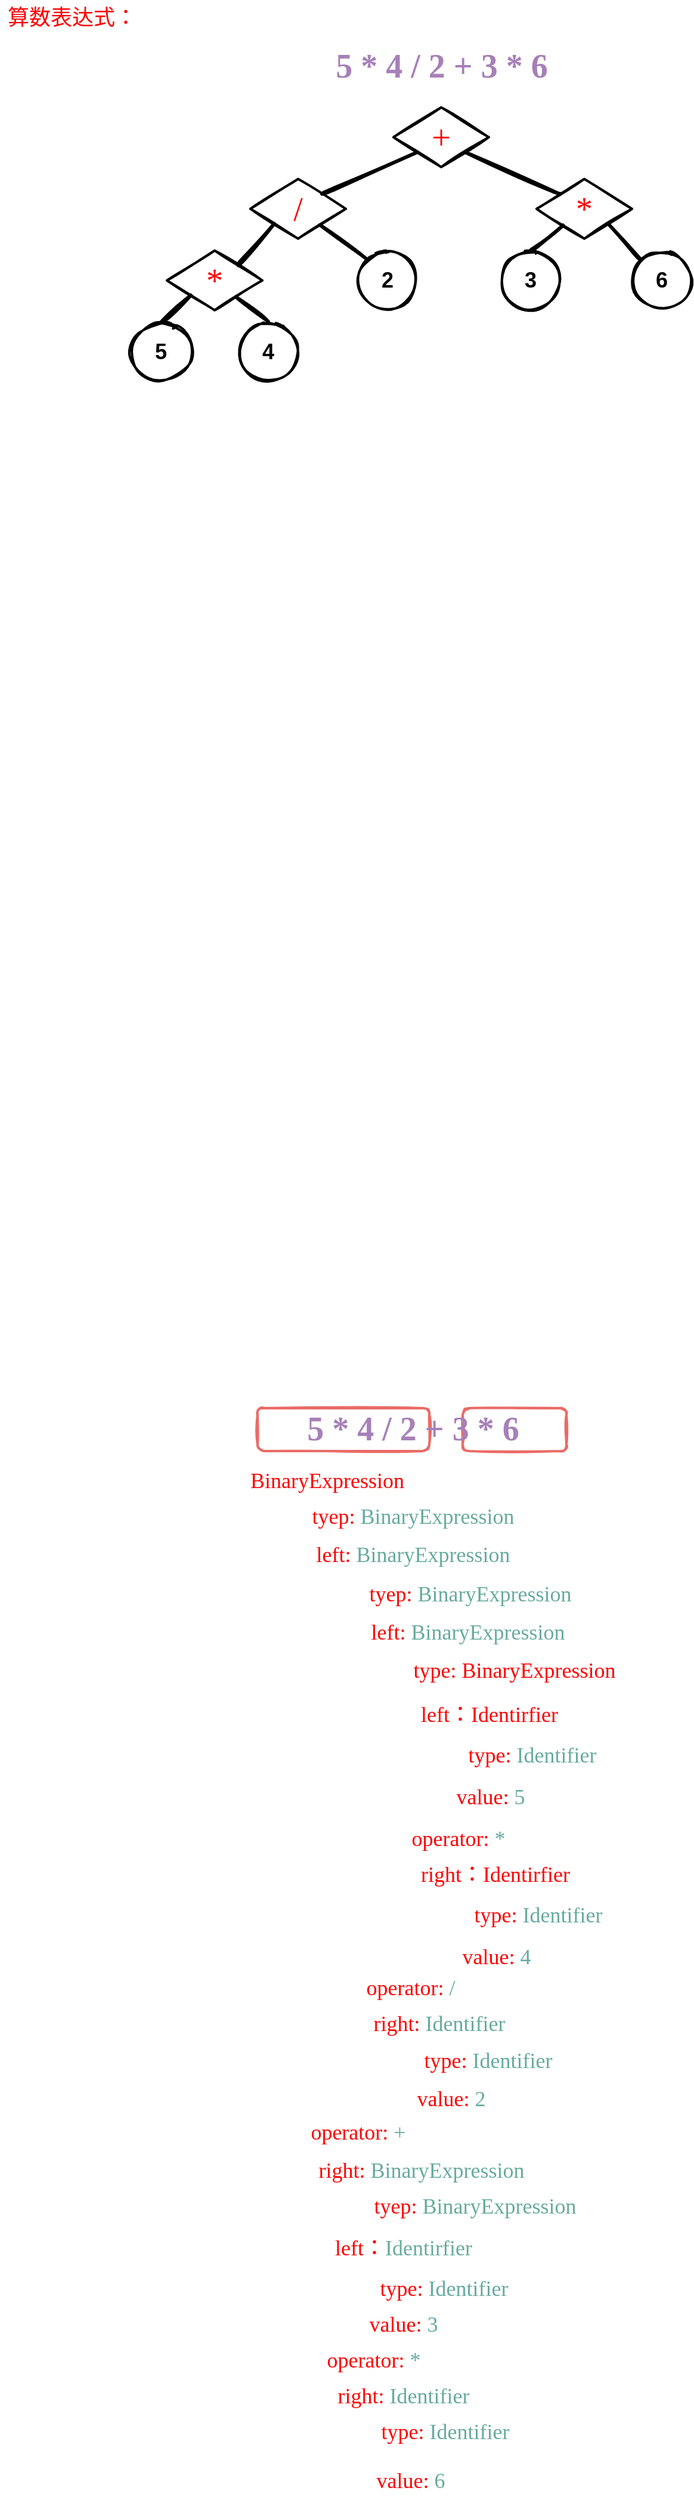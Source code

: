 <mxfile version="18.0.1" type="github">
  <diagram id="KwG3KzkdkKJEUnAlNp7N" name="第 1 页">
    <mxGraphModel dx="1226" dy="1129" grid="1" gridSize="10" guides="1" tooltips="1" connect="1" arrows="1" fold="1" page="1" pageScale="1" pageWidth="827" pageHeight="1169" math="0" shadow="0">
      <root>
        <mxCell id="0" />
        <mxCell id="1" parent="0" />
        <mxCell id="YPs2PWeKYUDRz_fuo6rX-30" value="" style="rounded=1;whiteSpace=wrap;html=1;shadow=0;sketch=1;fontFamily=Comic Sans MS;fontSize=18;fontColor=#FF0000;strokeWidth=2;strokeColor=#EA6B66;" vertex="1" parent="1">
          <mxGeometry x="438" y="1210" width="87" height="36" as="geometry" />
        </mxCell>
        <mxCell id="YPs2PWeKYUDRz_fuo6rX-27" value="" style="rounded=1;whiteSpace=wrap;html=1;fontFamily=Comic Sans MS;fontSize=18;fontColor=#FF0000;strokeWidth=2;shadow=0;sketch=1;strokeColor=#EA6B66;" vertex="1" parent="1">
          <mxGeometry x="266" y="1210" width="144" height="36" as="geometry" />
        </mxCell>
        <mxCell id="YPs2PWeKYUDRz_fuo6rX-23" value="" style="group;sketch=1;" vertex="1" connectable="0" parent="1">
          <mxGeometry x="160" y="70" width="470" height="280" as="geometry" />
        </mxCell>
        <mxCell id="YPs2PWeKYUDRz_fuo6rX-3" value="&lt;b&gt;&lt;font face=&quot;Comic Sans MS&quot; style=&quot;font-size: 28px;&quot;&gt;5 * 4 / 2 + 3 * 6&lt;/font&gt;&lt;/b&gt;" style="text;html=1;align=center;verticalAlign=middle;resizable=0;points=[];autosize=1;strokeColor=none;fillColor=none;fontColor=#A680B8;sketch=1;" vertex="1" parent="YPs2PWeKYUDRz_fuo6rX-23">
          <mxGeometry x="130" width="260" height="30" as="geometry" />
        </mxCell>
        <mxCell id="YPs2PWeKYUDRz_fuo6rX-6" value="6" style="ellipse;whiteSpace=wrap;html=1;aspect=fixed;strokeWidth=2;fontSize=18;fontStyle=1;sketch=1;" vertex="1" parent="YPs2PWeKYUDRz_fuo6rX-23">
          <mxGeometry x="420" y="170" width="50" height="50" as="geometry" />
        </mxCell>
        <mxCell id="YPs2PWeKYUDRz_fuo6rX-7" value="3" style="ellipse;whiteSpace=wrap;html=1;aspect=fixed;strokeWidth=2;fontSize=18;fontStyle=1;sketch=1;" vertex="1" parent="YPs2PWeKYUDRz_fuo6rX-23">
          <mxGeometry x="310" y="170" width="50" height="50" as="geometry" />
        </mxCell>
        <mxCell id="YPs2PWeKYUDRz_fuo6rX-8" value="2" style="ellipse;whiteSpace=wrap;html=1;aspect=fixed;strokeWidth=2;fontSize=18;fontStyle=1;sketch=1;" vertex="1" parent="YPs2PWeKYUDRz_fuo6rX-23">
          <mxGeometry x="190" y="170" width="50" height="50" as="geometry" />
        </mxCell>
        <mxCell id="YPs2PWeKYUDRz_fuo6rX-9" value="4" style="ellipse;whiteSpace=wrap;html=1;aspect=fixed;strokeWidth=2;fontSize=18;fontStyle=1;sketch=1;" vertex="1" parent="YPs2PWeKYUDRz_fuo6rX-23">
          <mxGeometry x="90" y="230" width="50" height="50" as="geometry" />
        </mxCell>
        <mxCell id="YPs2PWeKYUDRz_fuo6rX-10" value="5" style="ellipse;whiteSpace=wrap;html=1;aspect=fixed;strokeWidth=2;fontSize=18;fontStyle=1;sketch=1;" vertex="1" parent="YPs2PWeKYUDRz_fuo6rX-23">
          <mxGeometry y="230" width="50" height="50" as="geometry" />
        </mxCell>
        <mxCell id="YPs2PWeKYUDRz_fuo6rX-11" value="*" style="rhombus;whiteSpace=wrap;html=1;fontFamily=Comic Sans MS;fontSize=28;fontColor=#FF0000;strokeWidth=2;sketch=1;" vertex="1" parent="YPs2PWeKYUDRz_fuo6rX-23">
          <mxGeometry x="30" y="170" width="80" height="50" as="geometry" />
        </mxCell>
        <mxCell id="YPs2PWeKYUDRz_fuo6rX-13" style="edgeStyle=none;curved=1;orthogonalLoop=1;jettySize=auto;html=1;exitX=0.5;exitY=0;exitDx=0;exitDy=0;fontFamily=Comic Sans MS;fontSize=28;fontColor=#A680B8;endArrow=none;endFill=0;strokeWidth=3;sketch=1;" edge="1" parent="YPs2PWeKYUDRz_fuo6rX-23" source="YPs2PWeKYUDRz_fuo6rX-9" target="YPs2PWeKYUDRz_fuo6rX-11">
          <mxGeometry relative="1" as="geometry" />
        </mxCell>
        <mxCell id="YPs2PWeKYUDRz_fuo6rX-12" style="orthogonalLoop=1;jettySize=auto;html=1;exitX=0.5;exitY=0;exitDx=0;exitDy=0;entryX=0;entryY=1;entryDx=0;entryDy=0;fontFamily=Comic Sans MS;fontSize=28;fontColor=#A680B8;endArrow=none;endFill=0;curved=1;strokeWidth=3;sketch=1;" edge="1" parent="YPs2PWeKYUDRz_fuo6rX-23" source="YPs2PWeKYUDRz_fuo6rX-10" target="YPs2PWeKYUDRz_fuo6rX-11">
          <mxGeometry relative="1" as="geometry" />
        </mxCell>
        <mxCell id="YPs2PWeKYUDRz_fuo6rX-14" value="/" style="rhombus;whiteSpace=wrap;html=1;fontFamily=Comic Sans MS;fontSize=28;fontColor=#FF0000;strokeWidth=2;sketch=1;" vertex="1" parent="YPs2PWeKYUDRz_fuo6rX-23">
          <mxGeometry x="100" y="110" width="80" height="50" as="geometry" />
        </mxCell>
        <mxCell id="YPs2PWeKYUDRz_fuo6rX-16" style="edgeStyle=none;curved=1;orthogonalLoop=1;jettySize=auto;html=1;exitX=0;exitY=0;exitDx=0;exitDy=0;fontFamily=Comic Sans MS;fontSize=28;fontColor=#A680B8;endArrow=none;endFill=0;strokeWidth=3;sketch=1;" edge="1" parent="YPs2PWeKYUDRz_fuo6rX-23" source="YPs2PWeKYUDRz_fuo6rX-8" target="YPs2PWeKYUDRz_fuo6rX-14">
          <mxGeometry relative="1" as="geometry" />
        </mxCell>
        <mxCell id="YPs2PWeKYUDRz_fuo6rX-15" style="edgeStyle=none;curved=1;orthogonalLoop=1;jettySize=auto;html=1;exitX=1;exitY=0;exitDx=0;exitDy=0;entryX=0;entryY=1;entryDx=0;entryDy=0;fontFamily=Comic Sans MS;fontSize=28;fontColor=#A680B8;endArrow=none;endFill=0;strokeWidth=3;sketch=1;" edge="1" parent="YPs2PWeKYUDRz_fuo6rX-23" source="YPs2PWeKYUDRz_fuo6rX-11" target="YPs2PWeKYUDRz_fuo6rX-14">
          <mxGeometry relative="1" as="geometry" />
        </mxCell>
        <mxCell id="YPs2PWeKYUDRz_fuo6rX-17" value="*" style="rhombus;whiteSpace=wrap;html=1;fontFamily=Comic Sans MS;fontSize=28;fontColor=#FF0000;strokeWidth=2;sketch=1;" vertex="1" parent="YPs2PWeKYUDRz_fuo6rX-23">
          <mxGeometry x="340" y="110" width="80" height="50" as="geometry" />
        </mxCell>
        <mxCell id="YPs2PWeKYUDRz_fuo6rX-19" style="edgeStyle=none;curved=1;orthogonalLoop=1;jettySize=auto;html=1;exitX=0;exitY=0;exitDx=0;exitDy=0;entryX=1;entryY=1;entryDx=0;entryDy=0;fontFamily=Comic Sans MS;fontSize=28;fontColor=#A680B8;endArrow=none;endFill=0;strokeWidth=3;sketch=1;" edge="1" parent="YPs2PWeKYUDRz_fuo6rX-23" source="YPs2PWeKYUDRz_fuo6rX-6" target="YPs2PWeKYUDRz_fuo6rX-17">
          <mxGeometry relative="1" as="geometry" />
        </mxCell>
        <mxCell id="YPs2PWeKYUDRz_fuo6rX-18" style="edgeStyle=none;curved=1;orthogonalLoop=1;jettySize=auto;html=1;exitX=0.5;exitY=0;exitDx=0;exitDy=0;fontFamily=Comic Sans MS;fontSize=28;fontColor=#A680B8;endArrow=none;endFill=0;strokeWidth=3;sketch=1;" edge="1" parent="YPs2PWeKYUDRz_fuo6rX-23" source="YPs2PWeKYUDRz_fuo6rX-7" target="YPs2PWeKYUDRz_fuo6rX-17">
          <mxGeometry relative="1" as="geometry" />
        </mxCell>
        <mxCell id="YPs2PWeKYUDRz_fuo6rX-20" value="+" style="rhombus;whiteSpace=wrap;html=1;fontFamily=Comic Sans MS;fontSize=28;fontColor=#FF0000;strokeWidth=2;sketch=1;" vertex="1" parent="YPs2PWeKYUDRz_fuo6rX-23">
          <mxGeometry x="220" y="50" width="80" height="50" as="geometry" />
        </mxCell>
        <mxCell id="YPs2PWeKYUDRz_fuo6rX-21" style="edgeStyle=none;curved=1;orthogonalLoop=1;jettySize=auto;html=1;exitX=1;exitY=0;exitDx=0;exitDy=0;entryX=0;entryY=1;entryDx=0;entryDy=0;fontFamily=Comic Sans MS;fontSize=28;fontColor=#A680B8;endArrow=none;endFill=0;strokeWidth=3;sketch=1;" edge="1" parent="YPs2PWeKYUDRz_fuo6rX-23" source="YPs2PWeKYUDRz_fuo6rX-14" target="YPs2PWeKYUDRz_fuo6rX-20">
          <mxGeometry relative="1" as="geometry" />
        </mxCell>
        <mxCell id="YPs2PWeKYUDRz_fuo6rX-22" style="edgeStyle=none;curved=1;orthogonalLoop=1;jettySize=auto;html=1;exitX=0;exitY=0;exitDx=0;exitDy=0;entryX=1;entryY=1;entryDx=0;entryDy=0;fontFamily=Comic Sans MS;fontSize=28;fontColor=#A680B8;endArrow=none;endFill=0;strokeWidth=3;sketch=1;" edge="1" parent="YPs2PWeKYUDRz_fuo6rX-23" source="YPs2PWeKYUDRz_fuo6rX-17" target="YPs2PWeKYUDRz_fuo6rX-20">
          <mxGeometry relative="1" as="geometry" />
        </mxCell>
        <mxCell id="YPs2PWeKYUDRz_fuo6rX-24" value="算数表达式：" style="text;html=1;align=center;verticalAlign=middle;resizable=0;points=[];autosize=1;strokeColor=none;fillColor=none;fontSize=18;fontFamily=Comic Sans MS;fontColor=#FF0000;sketch=1;" vertex="1" parent="1">
          <mxGeometry x="50" y="30" width="120" height="30" as="geometry" />
        </mxCell>
        <mxCell id="YPs2PWeKYUDRz_fuo6rX-29" value="&lt;b style=&quot;color: rgb(166, 128, 184); font-family: Helvetica; font-size: 12px;&quot;&gt;&lt;font style=&quot;font-size: 28px;&quot; face=&quot;Comic Sans MS&quot;&gt;5 * 4 / 2 + 3 * 6&lt;/font&gt;&lt;/b&gt;" style="text;html=1;align=center;verticalAlign=middle;resizable=0;points=[];autosize=1;strokeColor=none;fillColor=none;fontSize=18;fontFamily=Comic Sans MS;fontColor=#FF0000;" vertex="1" parent="1">
          <mxGeometry x="269" y="1210" width="254" height="33" as="geometry" />
        </mxCell>
        <mxCell id="YPs2PWeKYUDRz_fuo6rX-58" value="" style="group" vertex="1" connectable="0" parent="1">
          <mxGeometry x="246" y="1258" width="336" height="544" as="geometry" />
        </mxCell>
        <mxCell id="YPs2PWeKYUDRz_fuo6rX-31" value="BinaryExpression" style="text;html=1;align=center;verticalAlign=middle;resizable=0;points=[];autosize=1;strokeColor=none;fillColor=none;fontSize=18;fontFamily=Comic Sans MS;fontColor=#FF0000;" vertex="1" parent="YPs2PWeKYUDRz_fuo6rX-58">
          <mxGeometry width="155" height="26" as="geometry" />
        </mxCell>
        <mxCell id="YPs2PWeKYUDRz_fuo6rX-32" value="tyep: &lt;font color=&quot;#67ab9f&quot;&gt;BinaryExpression&lt;/font&gt;" style="text;html=1;align=center;verticalAlign=middle;resizable=0;points=[];autosize=1;strokeColor=none;fillColor=none;fontSize=18;fontFamily=Comic Sans MS;fontColor=#FF0000;" vertex="1" parent="YPs2PWeKYUDRz_fuo6rX-58">
          <mxGeometry x="48.5" y="30" width="203" height="26" as="geometry" />
        </mxCell>
        <mxCell id="YPs2PWeKYUDRz_fuo6rX-33" value="left: &lt;font color=&quot;#67ab9f&quot;&gt;BinaryExpression&lt;/font&gt;" style="text;html=1;align=center;verticalAlign=middle;resizable=0;points=[];autosize=1;strokeColor=none;fillColor=none;fontSize=18;fontFamily=Comic Sans MS;fontColor=#FF0000;" vertex="1" parent="YPs2PWeKYUDRz_fuo6rX-58">
          <mxGeometry x="51" y="62" width="198" height="26" as="geometry" />
        </mxCell>
        <mxCell id="YPs2PWeKYUDRz_fuo6rX-36" value="tyep:&amp;nbsp;&lt;span style=&quot;color: rgb(103, 171, 159);&quot;&gt;BinaryExpression&lt;/span&gt;" style="text;html=1;align=center;verticalAlign=middle;resizable=0;points=[];autosize=1;strokeColor=none;fillColor=none;fontSize=18;fontFamily=Comic Sans MS;fontColor=#FF0000;" vertex="1" parent="YPs2PWeKYUDRz_fuo6rX-58">
          <mxGeometry x="96.5" y="95" width="203" height="26" as="geometry" />
        </mxCell>
        <mxCell id="YPs2PWeKYUDRz_fuo6rX-57" value="" style="group" vertex="1" connectable="0" parent="YPs2PWeKYUDRz_fuo6rX-58">
          <mxGeometry x="96.5" y="127" width="239.5" height="417" as="geometry" />
        </mxCell>
        <mxCell id="YPs2PWeKYUDRz_fuo6rX-37" value="left:&amp;nbsp;&lt;span style=&quot;color: rgb(103, 171, 159);&quot;&gt;BinaryExpression&lt;/span&gt;" style="text;html=1;align=center;verticalAlign=middle;resizable=0;points=[];autosize=1;strokeColor=none;fillColor=none;fontSize=18;fontFamily=Comic Sans MS;fontColor=#FF0000;" vertex="1" parent="YPs2PWeKYUDRz_fuo6rX-57">
          <mxGeometry width="198" height="26" as="geometry" />
        </mxCell>
        <mxCell id="YPs2PWeKYUDRz_fuo6rX-43" value="type: BinaryExpression" style="text;html=1;align=center;verticalAlign=middle;resizable=0;points=[];autosize=1;strokeColor=none;fillColor=none;fontSize=18;fontFamily=Comic Sans MS;fontColor=#FF0000;" vertex="1" parent="YPs2PWeKYUDRz_fuo6rX-57">
          <mxGeometry x="36.5" y="32" width="203" height="26" as="geometry" />
        </mxCell>
        <mxCell id="YPs2PWeKYUDRz_fuo6rX-44" value="" style="group" vertex="1" connectable="0" parent="YPs2PWeKYUDRz_fuo6rX-57">
          <mxGeometry y="298" width="188" height="119" as="geometry" />
        </mxCell>
        <mxCell id="YPs2PWeKYUDRz_fuo6rX-41" value="" style="group" vertex="1" connectable="0" parent="YPs2PWeKYUDRz_fuo6rX-44">
          <mxGeometry x="0.5" y="30" width="187.5" height="89" as="geometry" />
        </mxCell>
        <mxCell id="YPs2PWeKYUDRz_fuo6rX-38" value="right: &lt;font color=&quot;#67ab9f&quot;&gt;Identifier&lt;/font&gt;" style="text;html=1;align=center;verticalAlign=middle;resizable=0;points=[];autosize=1;strokeColor=none;fillColor=none;fontSize=18;fontFamily=Comic Sans MS;fontColor=#FF0000;" vertex="1" parent="YPs2PWeKYUDRz_fuo6rX-41">
          <mxGeometry width="149" height="26" as="geometry" />
        </mxCell>
        <mxCell id="YPs2PWeKYUDRz_fuo6rX-39" value="&lt;font color=&quot;#ff0000&quot;&gt;type:&amp;nbsp;&lt;/font&gt;Identifier" style="text;html=1;align=center;verticalAlign=middle;resizable=0;points=[];autosize=1;strokeColor=none;fillColor=none;fontSize=18;fontFamily=Comic Sans MS;fontColor=#67AB9F;" vertex="1" parent="YPs2PWeKYUDRz_fuo6rX-41">
          <mxGeometry x="43.5" y="31" width="144" height="26" as="geometry" />
        </mxCell>
        <mxCell id="YPs2PWeKYUDRz_fuo6rX-40" value="&lt;font color=&quot;#ff0000&quot;&gt;value: &lt;/font&gt;2" style="text;html=1;align=center;verticalAlign=middle;resizable=0;points=[];autosize=1;strokeColor=none;fillColor=none;fontSize=18;fontFamily=Comic Sans MS;fontColor=#67AB9F;" vertex="1" parent="YPs2PWeKYUDRz_fuo6rX-41">
          <mxGeometry x="47.5" y="63" width="74" height="26" as="geometry" />
        </mxCell>
        <mxCell id="YPs2PWeKYUDRz_fuo6rX-42" value="&lt;font color=&quot;#ff0000&quot;&gt;operator: &lt;/font&gt;/" style="text;html=1;align=center;verticalAlign=middle;resizable=0;points=[];autosize=1;strokeColor=none;fillColor=none;fontSize=18;fontFamily=Comic Sans MS;fontColor=#67AB9F;" vertex="1" parent="YPs2PWeKYUDRz_fuo6rX-44">
          <mxGeometry width="103" height="26" as="geometry" />
        </mxCell>
        <mxCell id="YPs2PWeKYUDRz_fuo6rX-56" value="" style="group" vertex="1" connectable="0" parent="YPs2PWeKYUDRz_fuo6rX-57">
          <mxGeometry x="39.5" y="69" width="191" height="229" as="geometry" />
        </mxCell>
        <mxCell id="YPs2PWeKYUDRz_fuo6rX-54" value="" style="group" vertex="1" connectable="0" parent="YPs2PWeKYUDRz_fuo6rX-56">
          <mxGeometry width="186" height="95" as="geometry" />
        </mxCell>
        <mxCell id="YPs2PWeKYUDRz_fuo6rX-45" value="left：Identirfier" style="text;html=1;align=center;verticalAlign=middle;resizable=0;points=[];autosize=1;strokeColor=none;fillColor=none;fontSize=18;fontFamily=Comic Sans MS;fontColor=#FF0000;" vertex="1" parent="YPs2PWeKYUDRz_fuo6rX-54">
          <mxGeometry width="155" height="26" as="geometry" />
        </mxCell>
        <mxCell id="YPs2PWeKYUDRz_fuo6rX-47" value="&lt;font color=&quot;#ff0000&quot;&gt;type:&amp;nbsp;&lt;/font&gt;&lt;span style=&quot;color: rgb(103, 171, 159);&quot;&gt;Identifier&lt;/span&gt;" style="text;html=1;align=center;verticalAlign=middle;resizable=0;points=[];autosize=1;strokeColor=none;fillColor=none;fontSize=18;fontFamily=Comic Sans MS;fontColor=#FF0000;" vertex="1" parent="YPs2PWeKYUDRz_fuo6rX-54">
          <mxGeometry x="42" y="34" width="144" height="26" as="geometry" />
        </mxCell>
        <mxCell id="YPs2PWeKYUDRz_fuo6rX-48" value="&lt;font color=&quot;#ff0000&quot;&gt;value: &lt;/font&gt;&lt;font color=&quot;#67ab9f&quot;&gt;5&lt;/font&gt;" style="text;html=1;align=center;verticalAlign=middle;resizable=0;points=[];autosize=1;strokeColor=none;fillColor=none;fontSize=18;fontFamily=Comic Sans MS;fontColor=#FF0000;" vertex="1" parent="YPs2PWeKYUDRz_fuo6rX-54">
          <mxGeometry x="42" y="69" width="74" height="26" as="geometry" />
        </mxCell>
        <mxCell id="YPs2PWeKYUDRz_fuo6rX-55" value="" style="group" vertex="1" connectable="0" parent="YPs2PWeKYUDRz_fuo6rX-56">
          <mxGeometry y="104" width="191" height="125" as="geometry" />
        </mxCell>
        <mxCell id="YPs2PWeKYUDRz_fuo6rX-52" value="operator: &lt;font color=&quot;#67ab9f&quot;&gt;*&lt;/font&gt;" style="text;html=1;align=center;verticalAlign=middle;resizable=0;points=[];autosize=1;strokeColor=none;fillColor=none;fontSize=18;fontFamily=Comic Sans MS;fontColor=#FF0000;" vertex="1" parent="YPs2PWeKYUDRz_fuo6rX-55">
          <mxGeometry width="104" height="26" as="geometry" />
        </mxCell>
        <mxCell id="YPs2PWeKYUDRz_fuo6rX-53" value="" style="group" vertex="1" connectable="0" parent="YPs2PWeKYUDRz_fuo6rX-55">
          <mxGeometry y="30" width="191" height="95" as="geometry" />
        </mxCell>
        <mxCell id="YPs2PWeKYUDRz_fuo6rX-49" value="right：Identirfier" style="text;html=1;align=center;verticalAlign=middle;resizable=0;points=[];autosize=1;strokeColor=none;fillColor=none;fontSize=18;fontFamily=Comic Sans MS;fontColor=#FF0000;" vertex="1" parent="YPs2PWeKYUDRz_fuo6rX-53">
          <mxGeometry width="165" height="26" as="geometry" />
        </mxCell>
        <mxCell id="YPs2PWeKYUDRz_fuo6rX-50" value="&lt;font color=&quot;#ff0000&quot;&gt;type:&amp;nbsp;&lt;/font&gt;&lt;span style=&quot;color: rgb(103, 171, 159);&quot;&gt;Identifier&lt;/span&gt;" style="text;html=1;align=center;verticalAlign=middle;resizable=0;points=[];autosize=1;strokeColor=none;fillColor=none;fontSize=18;fontFamily=Comic Sans MS;fontColor=#FF0000;" vertex="1" parent="YPs2PWeKYUDRz_fuo6rX-53">
          <mxGeometry x="47" y="34" width="144" height="26" as="geometry" />
        </mxCell>
        <mxCell id="YPs2PWeKYUDRz_fuo6rX-51" value="&lt;font color=&quot;#ff0000&quot;&gt;value: &lt;/font&gt;&lt;font color=&quot;#67ab9f&quot;&gt;4&lt;/font&gt;" style="text;html=1;align=center;verticalAlign=middle;resizable=0;points=[];autosize=1;strokeColor=none;fillColor=none;fontSize=18;fontFamily=Comic Sans MS;fontColor=#FF0000;" vertex="1" parent="YPs2PWeKYUDRz_fuo6rX-53">
          <mxGeometry x="47" y="69" width="74" height="26" as="geometry" />
        </mxCell>
        <mxCell id="YPs2PWeKYUDRz_fuo6rX-67" value="" style="group" vertex="1" connectable="0" parent="1">
          <mxGeometry x="298" y="1834" width="254.5" height="290" as="geometry" />
        </mxCell>
        <mxCell id="YPs2PWeKYUDRz_fuo6rX-34" value="right: &lt;font color=&quot;#67ab9f&quot;&gt;BinaryExpression&lt;/font&gt;" style="text;html=1;align=center;verticalAlign=middle;resizable=0;points=[];autosize=1;strokeColor=none;fillColor=none;fontSize=18;fontFamily=Comic Sans MS;fontColor=#FF0000;" vertex="1" parent="YPs2PWeKYUDRz_fuo6rX-67">
          <mxGeometry width="210" height="30" as="geometry" />
        </mxCell>
        <mxCell id="YPs2PWeKYUDRz_fuo6rX-59" value="&lt;span style=&quot;color: rgb(255, 0, 0);&quot;&gt;tyep:&amp;nbsp;&lt;/span&gt;BinaryExpression" style="text;html=1;align=center;verticalAlign=middle;resizable=0;points=[];autosize=1;strokeColor=none;fillColor=none;fontSize=18;fontFamily=Comic Sans MS;fontColor=#67AB9F;" vertex="1" parent="YPs2PWeKYUDRz_fuo6rX-67">
          <mxGeometry x="44.5" y="30" width="210" height="30" as="geometry" />
        </mxCell>
        <mxCell id="YPs2PWeKYUDRz_fuo6rX-60" value="&lt;span style=&quot;color: rgb(255, 0, 0);&quot;&gt;left：&lt;/span&gt;Identirfier" style="text;html=1;align=center;verticalAlign=middle;resizable=0;points=[];autosize=1;strokeColor=none;fillColor=none;fontSize=18;fontFamily=Comic Sans MS;fontColor=#67AB9F;" vertex="1" parent="YPs2PWeKYUDRz_fuo6rX-67">
          <mxGeometry x="9.5" y="65" width="160" height="30" as="geometry" />
        </mxCell>
        <mxCell id="YPs2PWeKYUDRz_fuo6rX-61" value="&lt;font style=&quot;color: rgb(255, 0, 0);&quot; color=&quot;#ff0000&quot;&gt;type:&amp;nbsp;&lt;/font&gt;Identifier" style="text;html=1;align=center;verticalAlign=middle;resizable=0;points=[];autosize=1;strokeColor=none;fillColor=none;fontSize=18;fontFamily=Comic Sans MS;fontColor=#67AB9F;" vertex="1" parent="YPs2PWeKYUDRz_fuo6rX-67">
          <mxGeometry x="48.5" y="99" width="150" height="30" as="geometry" />
        </mxCell>
        <mxCell id="YPs2PWeKYUDRz_fuo6rX-62" value="&lt;font style=&quot;color: rgb(255, 0, 0);&quot; color=&quot;#ff0000&quot;&gt;value: &lt;/font&gt;&lt;font style=&quot;&quot;&gt;3&lt;/font&gt;" style="text;html=1;align=center;verticalAlign=middle;resizable=0;points=[];autosize=1;strokeColor=none;fillColor=none;fontSize=18;fontFamily=Comic Sans MS;fontColor=#67AB9F;" vertex="1" parent="YPs2PWeKYUDRz_fuo6rX-67">
          <mxGeometry x="49.5" y="129" width="80" height="30" as="geometry" />
        </mxCell>
        <mxCell id="YPs2PWeKYUDRz_fuo6rX-63" value="&lt;span style=&quot;color: rgb(255, 0, 0);&quot;&gt;operator:&amp;nbsp;&lt;/span&gt;&lt;font color=&quot;#67ab9f&quot;&gt;*&lt;/font&gt;" style="text;html=1;align=center;verticalAlign=middle;resizable=0;points=[];autosize=1;strokeColor=none;fillColor=none;fontSize=18;fontFamily=Comic Sans MS;fontColor=#67AB9F;" vertex="1" parent="YPs2PWeKYUDRz_fuo6rX-67">
          <mxGeometry x="9.5" y="159" width="110" height="30" as="geometry" />
        </mxCell>
        <mxCell id="YPs2PWeKYUDRz_fuo6rX-64" value="&lt;span style=&quot;color: rgb(255, 0, 0);&quot;&gt;right:&amp;nbsp;&lt;/span&gt;&lt;font color=&quot;#67ab9f&quot;&gt;Identifier&lt;/font&gt;" style="text;html=1;align=center;verticalAlign=middle;resizable=0;points=[];autosize=1;strokeColor=none;fillColor=none;fontSize=18;fontFamily=Comic Sans MS;fontColor=#67AB9F;" vertex="1" parent="YPs2PWeKYUDRz_fuo6rX-67">
          <mxGeometry x="14.5" y="189" width="150" height="30" as="geometry" />
        </mxCell>
        <mxCell id="YPs2PWeKYUDRz_fuo6rX-65" value="&lt;font color=&quot;#ff0000&quot;&gt;type:&amp;nbsp;&lt;/font&gt;Identifier" style="text;html=1;align=center;verticalAlign=middle;resizable=0;points=[];autosize=1;strokeColor=none;fillColor=none;fontSize=18;fontFamily=Comic Sans MS;fontColor=#67AB9F;" vertex="1" parent="YPs2PWeKYUDRz_fuo6rX-67">
          <mxGeometry x="49.5" y="219" width="150" height="30" as="geometry" />
        </mxCell>
        <mxCell id="YPs2PWeKYUDRz_fuo6rX-66" value="&lt;font color=&quot;#ff0000&quot;&gt;value: &lt;/font&gt;6" style="text;html=1;align=center;verticalAlign=middle;resizable=0;points=[];autosize=1;strokeColor=none;fillColor=none;fontSize=18;fontFamily=Comic Sans MS;fontColor=#67AB9F;" vertex="1" parent="YPs2PWeKYUDRz_fuo6rX-67">
          <mxGeometry x="55.5" y="260" width="80" height="30" as="geometry" />
        </mxCell>
        <mxCell id="YPs2PWeKYUDRz_fuo6rX-68" value="&lt;font color=&quot;#ff0000&quot;&gt;operator: &lt;/font&gt;+" style="text;html=1;align=center;verticalAlign=middle;resizable=0;points=[];autosize=1;strokeColor=none;fillColor=none;fontSize=18;fontFamily=Comic Sans MS;fontColor=#67AB9F;" vertex="1" parent="1">
          <mxGeometry x="295" y="1802" width="110" height="30" as="geometry" />
        </mxCell>
      </root>
    </mxGraphModel>
  </diagram>
</mxfile>

